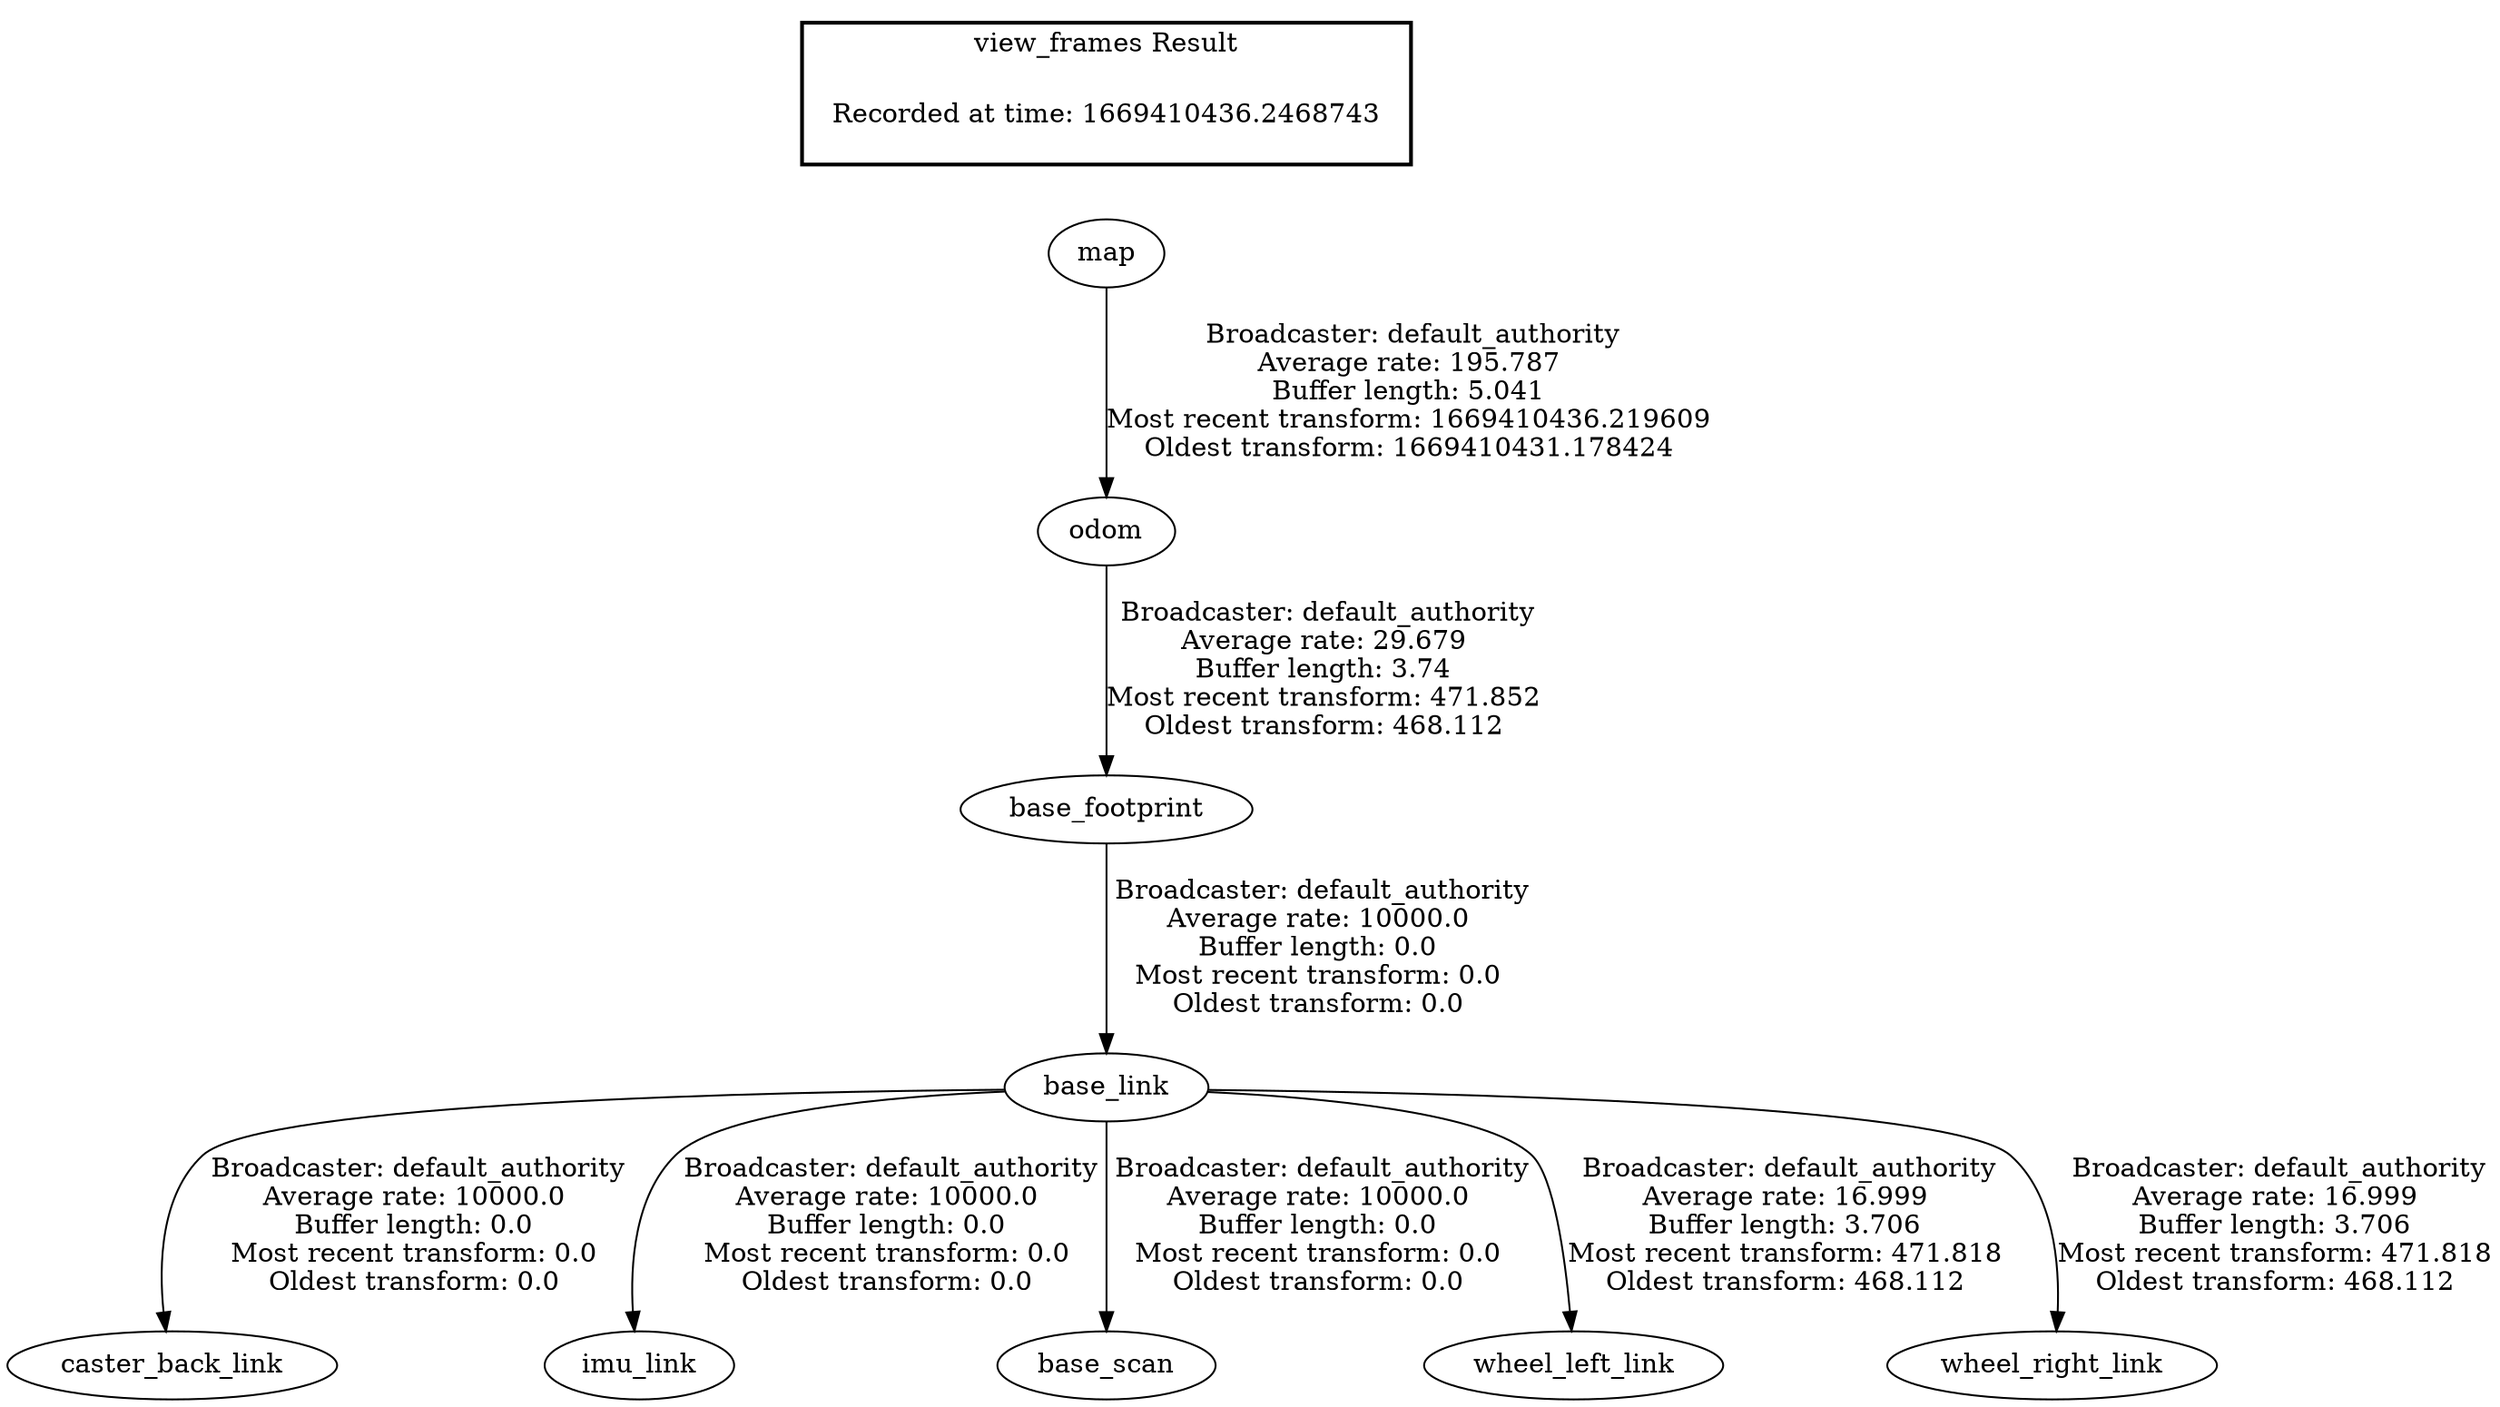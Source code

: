 digraph G {
"map" -> "odom"[label=" Broadcaster: default_authority\nAverage rate: 195.787\nBuffer length: 5.041\nMost recent transform: 1669410436.219609\nOldest transform: 1669410431.178424\n"];
"base_footprint" -> "base_link"[label=" Broadcaster: default_authority\nAverage rate: 10000.0\nBuffer length: 0.0\nMost recent transform: 0.0\nOldest transform: 0.0\n"];
"odom" -> "base_footprint"[label=" Broadcaster: default_authority\nAverage rate: 29.679\nBuffer length: 3.74\nMost recent transform: 471.852\nOldest transform: 468.112\n"];
"base_link" -> "caster_back_link"[label=" Broadcaster: default_authority\nAverage rate: 10000.0\nBuffer length: 0.0\nMost recent transform: 0.0\nOldest transform: 0.0\n"];
"base_link" -> "imu_link"[label=" Broadcaster: default_authority\nAverage rate: 10000.0\nBuffer length: 0.0\nMost recent transform: 0.0\nOldest transform: 0.0\n"];
"base_link" -> "base_scan"[label=" Broadcaster: default_authority\nAverage rate: 10000.0\nBuffer length: 0.0\nMost recent transform: 0.0\nOldest transform: 0.0\n"];
"base_link" -> "wheel_left_link"[label=" Broadcaster: default_authority\nAverage rate: 16.999\nBuffer length: 3.706\nMost recent transform: 471.818\nOldest transform: 468.112\n"];
"base_link" -> "wheel_right_link"[label=" Broadcaster: default_authority\nAverage rate: 16.999\nBuffer length: 3.706\nMost recent transform: 471.818\nOldest transform: 468.112\n"];
edge [style=invis];
 subgraph cluster_legend { style=bold; color=black; label ="view_frames Result";
"Recorded at time: 1669410436.2468743"[ shape=plaintext ] ;
}->"map";
}